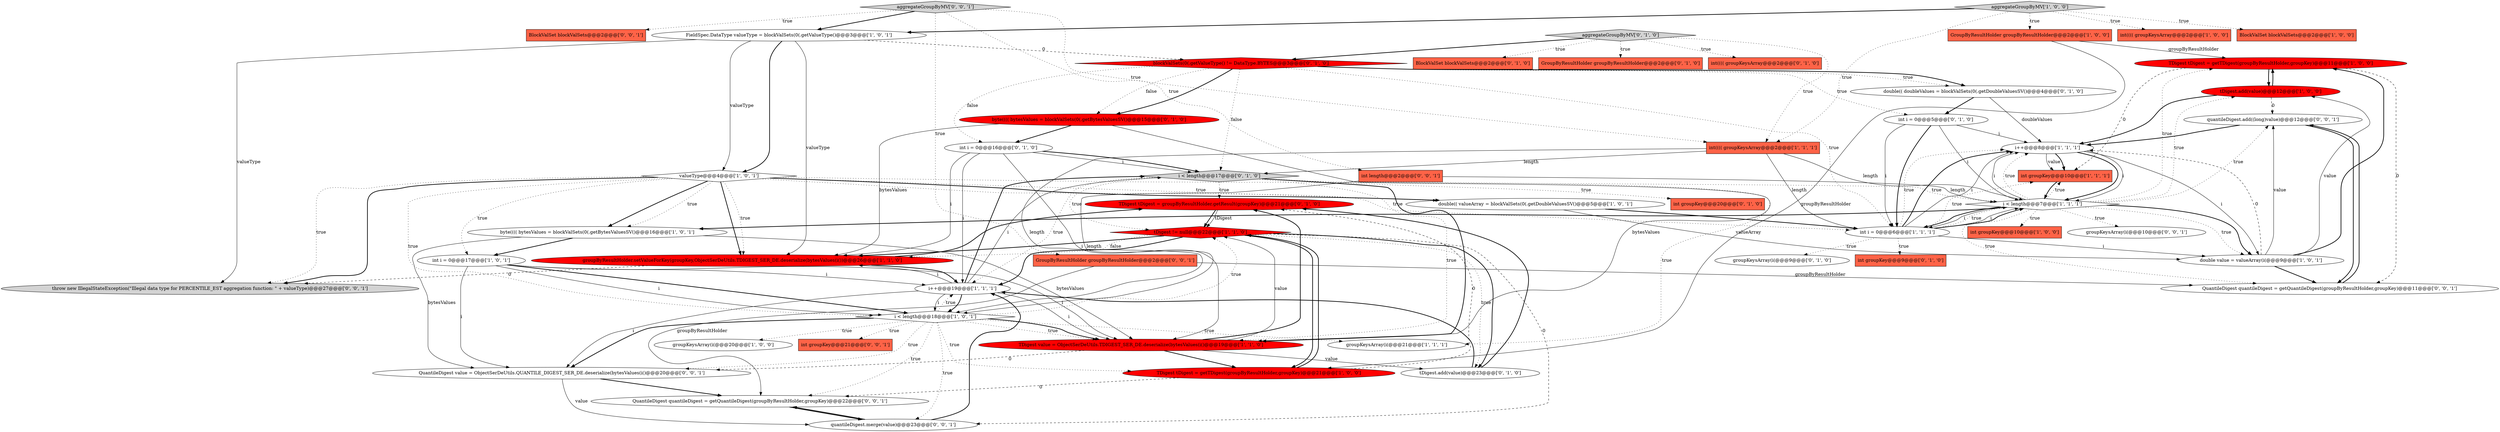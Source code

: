 digraph {
33 [style = filled, label = "int i = 0@@@16@@@['0', '1', '0']", fillcolor = white, shape = ellipse image = "AAA0AAABBB2BBB"];
12 [style = filled, label = "double value = valueArray(i(@@@9@@@['1', '0', '1']", fillcolor = white, shape = ellipse image = "AAA0AAABBB1BBB"];
14 [style = filled, label = "groupKeysArray(i(@@@20@@@['1', '0', '0']", fillcolor = white, shape = ellipse image = "AAA0AAABBB1BBB"];
35 [style = filled, label = "i < length@@@17@@@['0', '1', '0']", fillcolor = lightgray, shape = diamond image = "AAA0AAABBB2BBB"];
2 [style = filled, label = "int groupKey@@@10@@@['1', '0', '0']", fillcolor = tomato, shape = box image = "AAA0AAABBB1BBB"];
47 [style = filled, label = "GroupByResultHolder groupByResultHolder@@@2@@@['0', '0', '1']", fillcolor = tomato, shape = box image = "AAA0AAABBB3BBB"];
48 [style = filled, label = "BlockValSet blockValSets@@@2@@@['0', '0', '1']", fillcolor = tomato, shape = box image = "AAA0AAABBB3BBB"];
29 [style = filled, label = "int groupKey@@@20@@@['0', '1', '0']", fillcolor = tomato, shape = box image = "AAA0AAABBB2BBB"];
39 [style = filled, label = "groupKeysArray(i(@@@9@@@['0', '1', '0']", fillcolor = white, shape = ellipse image = "AAA0AAABBB2BBB"];
17 [style = filled, label = "groupByResultHolder.setValueForKey(groupKey,ObjectSerDeUtils.TDIGEST_SER_DE.deserialize(bytesValues(i())@@@26@@@['1', '1', '0']", fillcolor = red, shape = ellipse image = "AAA1AAABBB1BBB"];
41 [style = filled, label = "groupKeysArray(i(@@@10@@@['0', '0', '1']", fillcolor = white, shape = ellipse image = "AAA0AAABBB3BBB"];
52 [style = filled, label = "quantileDigest.add((long)value)@@@12@@@['0', '0', '1']", fillcolor = white, shape = ellipse image = "AAA0AAABBB3BBB"];
10 [style = filled, label = "int i = 0@@@6@@@['1', '1', '1']", fillcolor = white, shape = ellipse image = "AAA0AAABBB1BBB"];
3 [style = filled, label = "int(((( groupKeysArray@@@2@@@['1', '0', '0']", fillcolor = tomato, shape = box image = "AAA0AAABBB1BBB"];
18 [style = filled, label = "FieldSpec.DataType valueType = blockValSets(0(.getValueType()@@@3@@@['1', '0', '1']", fillcolor = white, shape = ellipse image = "AAA0AAABBB1BBB"];
40 [style = filled, label = "TDigest tDigest = groupByResultHolder.getResult(groupKey)@@@21@@@['0', '1', '0']", fillcolor = red, shape = ellipse image = "AAA1AAABBB2BBB"];
24 [style = filled, label = "byte(((( bytesValues = blockValSets(0(.getBytesValuesSV()@@@16@@@['1', '0', '1']", fillcolor = white, shape = ellipse image = "AAA0AAABBB1BBB"];
30 [style = filled, label = "byte(((( bytesValues = blockValSets(0(.getBytesValuesSV()@@@15@@@['0', '1', '0']", fillcolor = red, shape = ellipse image = "AAA1AAABBB2BBB"];
22 [style = filled, label = "tDigest.add(value)@@@12@@@['1', '0', '0']", fillcolor = red, shape = ellipse image = "AAA1AAABBB1BBB"];
0 [style = filled, label = "BlockValSet blockValSets@@@2@@@['1', '0', '0']", fillcolor = tomato, shape = box image = "AAA0AAABBB1BBB"];
7 [style = filled, label = "TDigest value = ObjectSerDeUtils.TDIGEST_SER_DE.deserialize(bytesValues(i()@@@19@@@['1', '1', '0']", fillcolor = red, shape = ellipse image = "AAA1AAABBB1BBB"];
13 [style = filled, label = "valueType@@@4@@@['1', '0', '1']", fillcolor = white, shape = diamond image = "AAA0AAABBB1BBB"];
26 [style = filled, label = "int groupKey@@@9@@@['0', '1', '0']", fillcolor = tomato, shape = box image = "AAA0AAABBB2BBB"];
6 [style = filled, label = "tDigest != null@@@22@@@['1', '1', '0']", fillcolor = red, shape = diamond image = "AAA1AAABBB1BBB"];
32 [style = filled, label = "GroupByResultHolder groupByResultHolder@@@2@@@['0', '1', '0']", fillcolor = tomato, shape = box image = "AAA0AAABBB2BBB"];
25 [style = filled, label = "i++@@@19@@@['1', '1', '1']", fillcolor = white, shape = ellipse image = "AAA0AAABBB1BBB"];
28 [style = filled, label = "double(( doubleValues = blockValSets(0(.getDoubleValuesSV()@@@4@@@['0', '1', '0']", fillcolor = white, shape = ellipse image = "AAA0AAABBB2BBB"];
50 [style = filled, label = "QuantileDigest value = ObjectSerDeUtils.QUANTILE_DIGEST_SER_DE.deserialize(bytesValues(i()@@@20@@@['0', '0', '1']", fillcolor = white, shape = ellipse image = "AAA0AAABBB3BBB"];
31 [style = filled, label = "int i = 0@@@5@@@['0', '1', '0']", fillcolor = white, shape = ellipse image = "AAA0AAABBB2BBB"];
23 [style = filled, label = "int(((( groupKeysArray@@@2@@@['1', '1', '1']", fillcolor = tomato, shape = box image = "AAA0AAABBB1BBB"];
38 [style = filled, label = "aggregateGroupByMV['0', '1', '0']", fillcolor = lightgray, shape = diamond image = "AAA0AAABBB2BBB"];
8 [style = filled, label = "i++@@@8@@@['1', '1', '1']", fillcolor = white, shape = ellipse image = "AAA0AAABBB1BBB"];
42 [style = filled, label = "aggregateGroupByMV['0', '0', '1']", fillcolor = lightgray, shape = diamond image = "AAA0AAABBB3BBB"];
1 [style = filled, label = "TDigest tDigest = getTDigest(groupByResultHolder,groupKey)@@@21@@@['1', '0', '0']", fillcolor = red, shape = ellipse image = "AAA1AAABBB1BBB"];
19 [style = filled, label = "i < length@@@18@@@['1', '0', '1']", fillcolor = white, shape = diamond image = "AAA0AAABBB1BBB"];
4 [style = filled, label = "GroupByResultHolder groupByResultHolder@@@2@@@['1', '0', '0']", fillcolor = tomato, shape = box image = "AAA0AAABBB1BBB"];
15 [style = filled, label = "int groupKey@@@10@@@['1', '1', '1']", fillcolor = tomato, shape = box image = "AAA0AAABBB1BBB"];
46 [style = filled, label = "int length@@@2@@@['0', '0', '1']", fillcolor = tomato, shape = box image = "AAA0AAABBB3BBB"];
44 [style = filled, label = "int groupKey@@@21@@@['0', '0', '1']", fillcolor = tomato, shape = box image = "AAA0AAABBB3BBB"];
36 [style = filled, label = "int(((( groupKeysArray@@@2@@@['0', '1', '0']", fillcolor = tomato, shape = box image = "AAA0AAABBB2BBB"];
51 [style = filled, label = "QuantileDigest quantileDigest = getQuantileDigest(groupByResultHolder,groupKey)@@@22@@@['0', '0', '1']", fillcolor = white, shape = ellipse image = "AAA0AAABBB3BBB"];
27 [style = filled, label = "BlockValSet blockValSets@@@2@@@['0', '1', '0']", fillcolor = tomato, shape = box image = "AAA0AAABBB2BBB"];
21 [style = filled, label = "aggregateGroupByMV['1', '0', '0']", fillcolor = lightgray, shape = diamond image = "AAA0AAABBB1BBB"];
45 [style = filled, label = "QuantileDigest quantileDigest = getQuantileDigest(groupByResultHolder,groupKey)@@@11@@@['0', '0', '1']", fillcolor = white, shape = ellipse image = "AAA0AAABBB3BBB"];
20 [style = filled, label = "groupKeysArray(i(@@@21@@@['1', '1', '1']", fillcolor = white, shape = ellipse image = "AAA0AAABBB1BBB"];
43 [style = filled, label = "throw new IllegalStateException(\"Illegal data type for PERCENTILE_EST aggregation function: \" + valueType)@@@27@@@['0', '0', '1']", fillcolor = lightgray, shape = ellipse image = "AAA0AAABBB3BBB"];
11 [style = filled, label = "TDigest tDigest = getTDigest(groupByResultHolder,groupKey)@@@11@@@['1', '0', '0']", fillcolor = red, shape = ellipse image = "AAA1AAABBB1BBB"];
16 [style = filled, label = "i < length@@@7@@@['1', '1', '1']", fillcolor = white, shape = diamond image = "AAA0AAABBB1BBB"];
34 [style = filled, label = "blockValSets(0(.getValueType() != DataType.BYTES@@@3@@@['0', '1', '0']", fillcolor = red, shape = diamond image = "AAA1AAABBB2BBB"];
9 [style = filled, label = "int i = 0@@@17@@@['1', '0', '1']", fillcolor = white, shape = ellipse image = "AAA0AAABBB1BBB"];
5 [style = filled, label = "double(( valueArray = blockValSets(0(.getDoubleValuesSV()@@@5@@@['1', '0', '1']", fillcolor = white, shape = ellipse image = "AAA0AAABBB1BBB"];
49 [style = filled, label = "quantileDigest.merge(value)@@@23@@@['0', '0', '1']", fillcolor = white, shape = ellipse image = "AAA0AAABBB3BBB"];
37 [style = filled, label = "tDigest.add(value)@@@23@@@['0', '1', '0']", fillcolor = white, shape = ellipse image = "AAA0AAABBB2BBB"];
8->15 [style = solid, label="value"];
35->20 [style = dotted, label="true"];
8->16 [style = bold, label=""];
17->25 [style = bold, label=""];
13->24 [style = dotted, label="true"];
10->12 [style = solid, label="i"];
52->8 [style = bold, label=""];
10->8 [style = dotted, label="true"];
18->43 [style = solid, label="valueType"];
12->45 [style = bold, label=""];
18->17 [style = solid, label="valueType"];
40->6 [style = bold, label=""];
42->47 [style = dotted, label="true"];
8->16 [style = solid, label="i"];
12->8 [style = dashed, label="0"];
47->51 [style = solid, label="groupByResultHolder"];
49->51 [style = bold, label=""];
13->5 [style = dotted, label="true"];
25->35 [style = bold, label=""];
13->10 [style = dotted, label="true"];
22->52 [style = dashed, label="0"];
21->18 [style = bold, label=""];
16->10 [style = solid, label="i"];
1->40 [style = dashed, label="0"];
12->22 [style = solid, label="value"];
22->8 [style = bold, label=""];
13->17 [style = bold, label=""];
19->44 [style = dotted, label="true"];
33->25 [style = solid, label="i"];
10->8 [style = bold, label=""];
47->45 [style = solid, label="groupByResultHolder"];
21->23 [style = dotted, label="true"];
42->48 [style = dotted, label="true"];
31->10 [style = solid, label="i"];
25->19 [style = bold, label=""];
42->23 [style = dotted, label="true"];
24->7 [style = solid, label="bytesValues"];
28->8 [style = solid, label="doubleValues"];
10->16 [style = dotted, label="true"];
16->41 [style = dotted, label="true"];
35->7 [style = bold, label=""];
12->52 [style = solid, label="value"];
13->9 [style = dotted, label="true"];
34->28 [style = dotted, label="true"];
5->10 [style = bold, label=""];
13->17 [style = dotted, label="true"];
23->10 [style = solid, label="length"];
7->1 [style = bold, label=""];
25->19 [style = solid, label="i"];
46->19 [style = solid, label="length"];
17->43 [style = dashed, label="0"];
46->16 [style = solid, label="length"];
18->13 [style = solid, label="valueType"];
35->6 [style = dotted, label="true"];
25->35 [style = solid, label="i"];
10->8 [style = solid, label="i"];
21->0 [style = dotted, label="true"];
12->11 [style = bold, label=""];
10->39 [style = dotted, label="true"];
6->37 [style = dotted, label="true"];
13->19 [style = dotted, label="true"];
52->45 [style = bold, label=""];
16->52 [style = dotted, label="true"];
6->49 [style = dashed, label="0"];
4->1 [style = solid, label="groupByResultHolder"];
49->25 [style = bold, label=""];
34->31 [style = dotted, label="true"];
33->7 [style = solid, label="i"];
10->16 [style = solid, label="i"];
33->35 [style = solid, label="i"];
7->37 [style = solid, label="value"];
13->43 [style = bold, label=""];
38->23 [style = dotted, label="true"];
13->5 [style = bold, label=""];
10->26 [style = dotted, label="true"];
33->17 [style = solid, label="i"];
40->6 [style = solid, label="tDigest"];
25->7 [style = solid, label="i"];
16->11 [style = dotted, label="true"];
45->52 [style = bold, label=""];
16->8 [style = solid, label="i"];
22->11 [style = bold, label=""];
35->25 [style = dotted, label="true"];
23->16 [style = solid, label="length"];
6->17 [style = bold, label=""];
16->8 [style = dotted, label="true"];
13->16 [style = dotted, label="true"];
19->1 [style = dotted, label="true"];
35->29 [style = dotted, label="true"];
35->40 [style = dotted, label="true"];
30->7 [style = solid, label="bytesValues"];
13->24 [style = bold, label=""];
8->15 [style = bold, label=""];
30->33 [style = bold, label=""];
35->7 [style = dotted, label="true"];
11->15 [style = dashed, label="0"];
38->27 [style = dotted, label="true"];
16->24 [style = bold, label=""];
28->31 [style = bold, label=""];
37->25 [style = bold, label=""];
4->11 [style = solid, label="groupByResultHolder"];
34->10 [style = dotted, label="true"];
17->40 [style = bold, label=""];
38->32 [style = dotted, label="true"];
1->51 [style = dashed, label="0"];
9->50 [style = solid, label="i"];
19->50 [style = bold, label=""];
19->7 [style = dotted, label="true"];
6->37 [style = bold, label=""];
34->28 [style = bold, label=""];
6->1 [style = bold, label=""];
18->34 [style = dashed, label="0"];
34->33 [style = dotted, label="false"];
1->6 [style = bold, label=""];
9->19 [style = solid, label="i"];
50->49 [style = solid, label="value"];
10->16 [style = bold, label=""];
31->10 [style = bold, label=""];
24->50 [style = solid, label="bytesValues"];
38->34 [style = bold, label=""];
21->3 [style = dotted, label="true"];
11->22 [style = bold, label=""];
25->50 [style = solid, label="i"];
9->19 [style = bold, label=""];
7->6 [style = solid, label="value"];
6->17 [style = dotted, label="false"];
9->7 [style = solid, label="i"];
23->19 [style = solid, label="length"];
8->12 [style = solid, label="i"];
7->40 [style = bold, label=""];
31->8 [style = solid, label="i"];
24->9 [style = bold, label=""];
38->36 [style = dotted, label="true"];
16->15 [style = dotted, label="true"];
19->50 [style = dotted, label="true"];
19->14 [style = dotted, label="true"];
42->18 [style = bold, label=""];
33->35 [style = bold, label=""];
19->25 [style = dotted, label="true"];
16->12 [style = dotted, label="true"];
23->35 [style = solid, label="length"];
16->2 [style = dotted, label="true"];
16->10 [style = bold, label=""];
19->20 [style = dotted, label="true"];
19->49 [style = dotted, label="true"];
51->49 [style = bold, label=""];
16->22 [style = dotted, label="true"];
15->16 [style = bold, label=""];
9->25 [style = solid, label="i"];
34->30 [style = bold, label=""];
21->4 [style = dotted, label="true"];
31->16 [style = solid, label="i"];
13->43 [style = dotted, label="true"];
16->45 [style = dotted, label="true"];
10->15 [style = dotted, label="true"];
19->51 [style = dotted, label="true"];
50->51 [style = bold, label=""];
34->35 [style = dotted, label="false"];
18->13 [style = bold, label=""];
5->12 [style = solid, label="valueArray"];
25->17 [style = solid, label="i"];
19->6 [style = dotted, label="true"];
7->50 [style = dashed, label="0"];
42->46 [style = dotted, label="true"];
16->12 [style = bold, label=""];
19->7 [style = bold, label=""];
37->40 [style = bold, label=""];
6->25 [style = bold, label=""];
34->30 [style = dotted, label="false"];
11->45 [style = dashed, label="0"];
30->17 [style = solid, label="bytesValues"];
}
